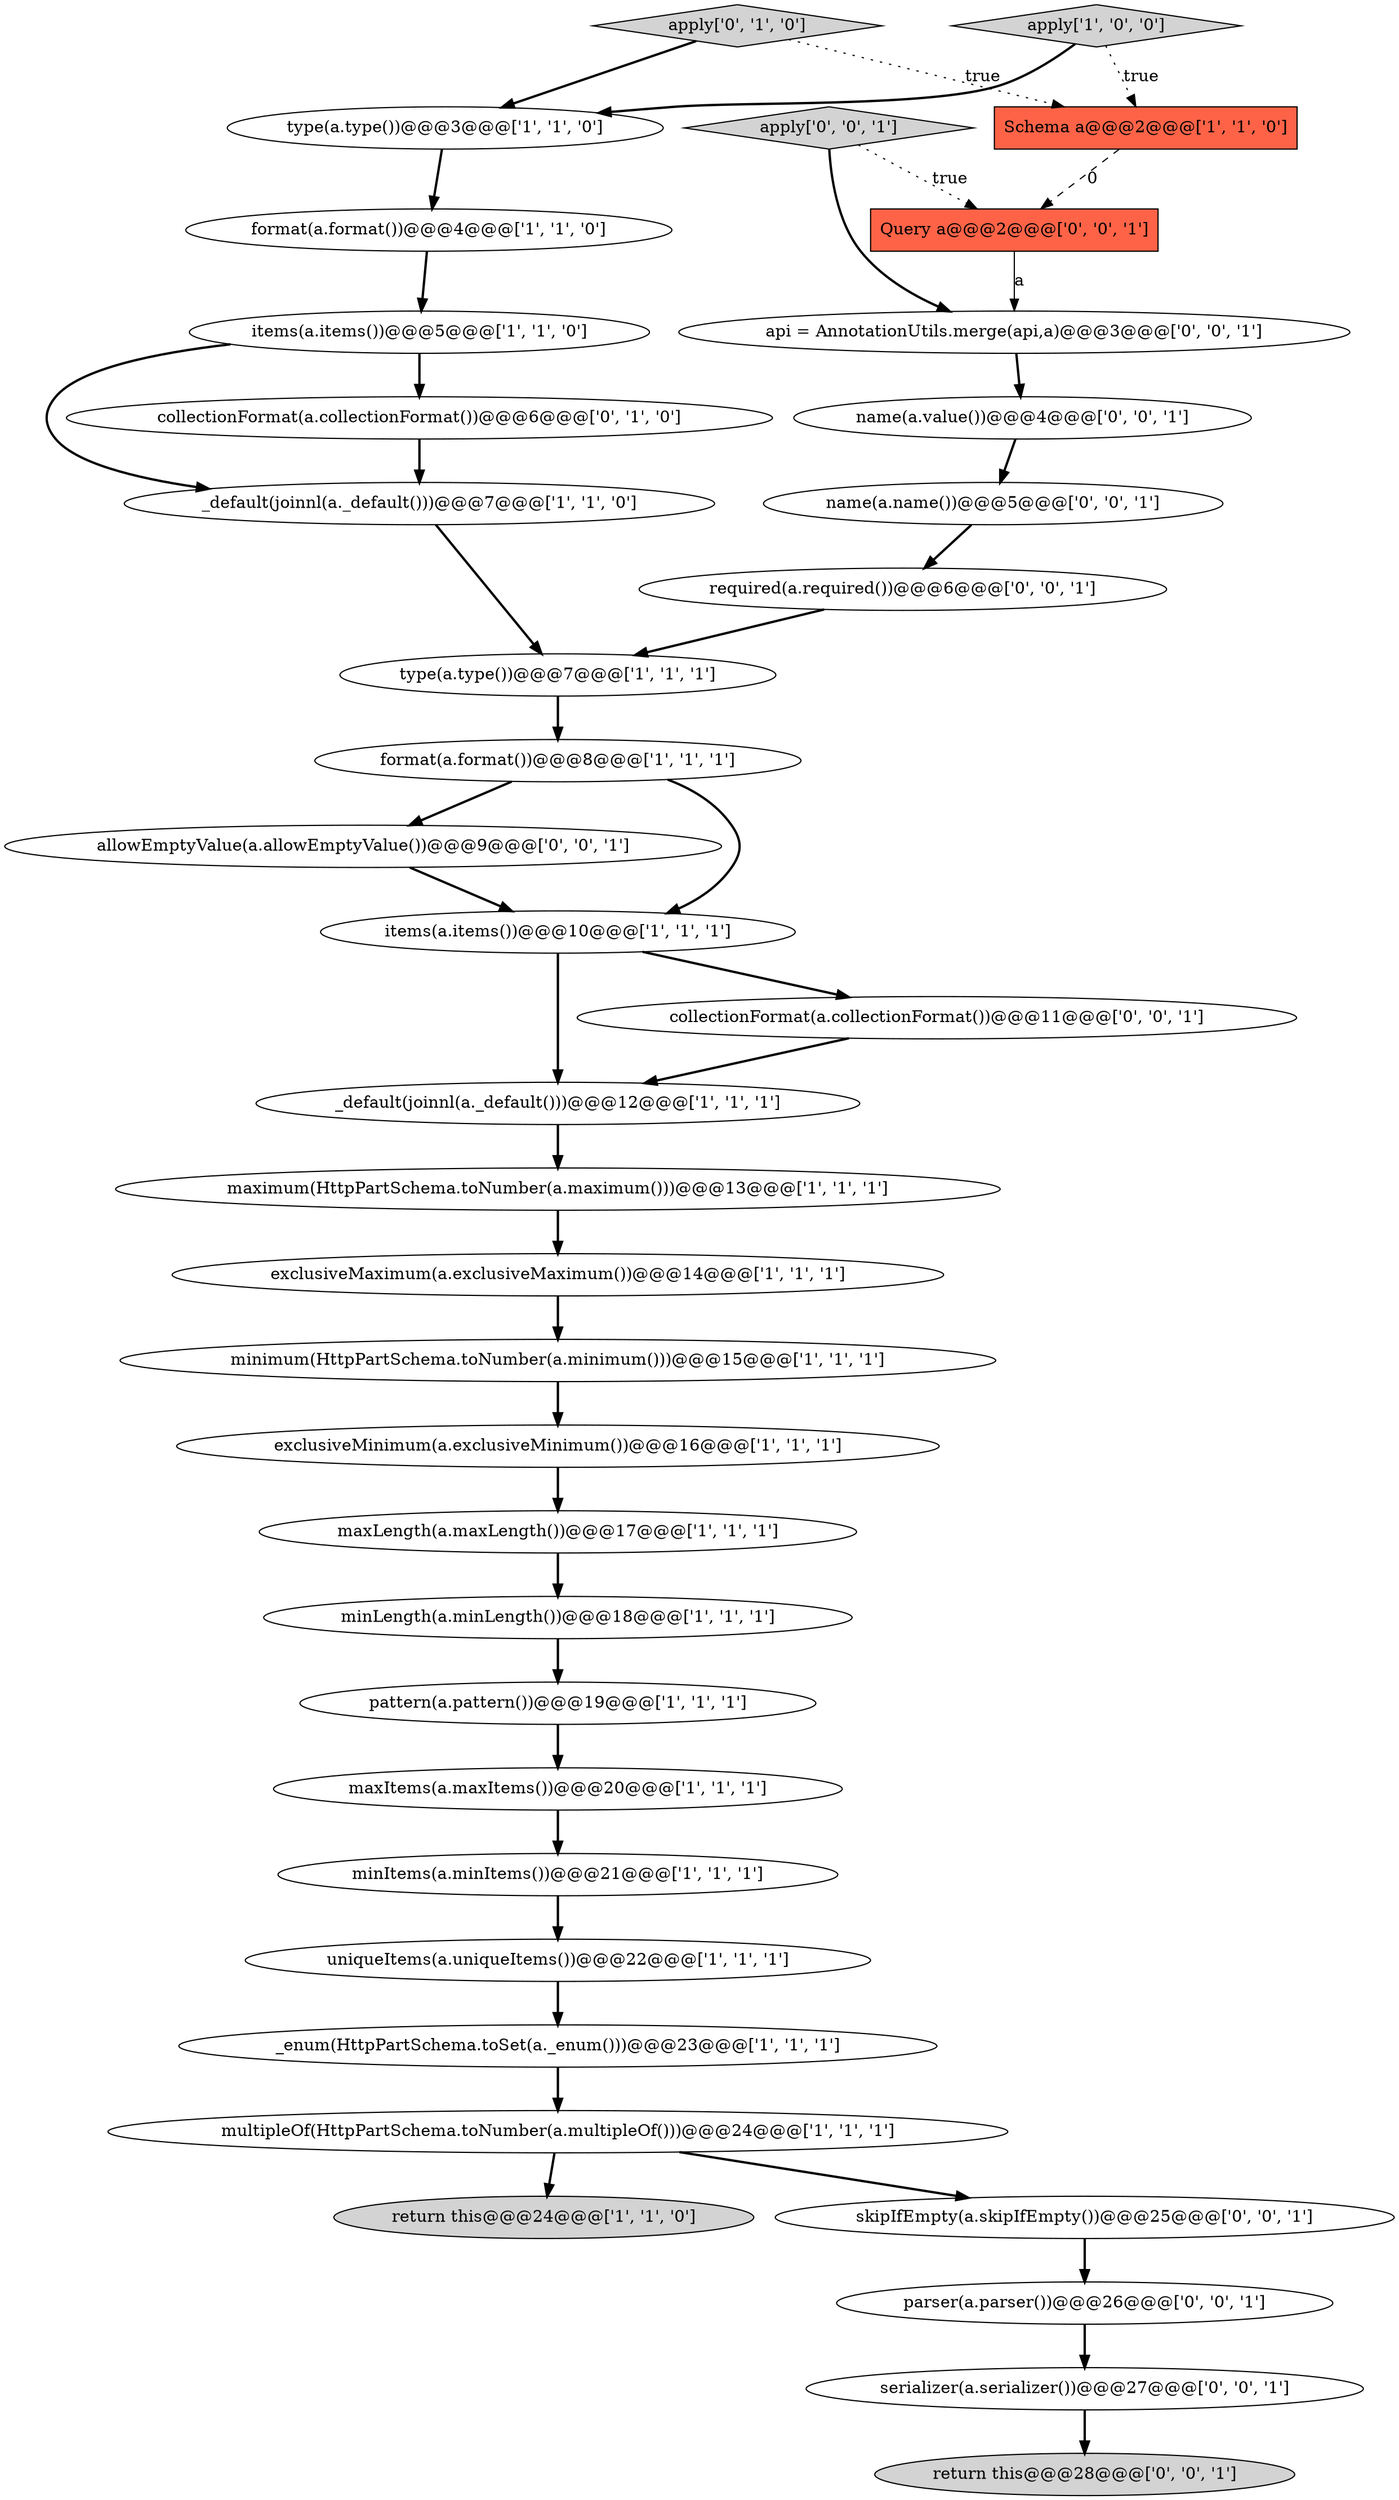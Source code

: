 digraph {
30 [style = filled, label = "name(a.value())@@@4@@@['0', '0', '1']", fillcolor = white, shape = ellipse image = "AAA0AAABBB3BBB"];
8 [style = filled, label = "exclusiveMaximum(a.exclusiveMaximum())@@@14@@@['1', '1', '1']", fillcolor = white, shape = ellipse image = "AAA0AAABBB1BBB"];
31 [style = filled, label = "allowEmptyValue(a.allowEmptyValue())@@@9@@@['0', '0', '1']", fillcolor = white, shape = ellipse image = "AAA0AAABBB3BBB"];
0 [style = filled, label = "items(a.items())@@@5@@@['1', '1', '0']", fillcolor = white, shape = ellipse image = "AAA0AAABBB1BBB"];
13 [style = filled, label = "_enum(HttpPartSchema.toSet(a._enum()))@@@23@@@['1', '1', '1']", fillcolor = white, shape = ellipse image = "AAA0AAABBB1BBB"];
14 [style = filled, label = "Schema a@@@2@@@['1', '1', '0']", fillcolor = tomato, shape = box image = "AAA0AAABBB1BBB"];
22 [style = filled, label = "return this@@@24@@@['1', '1', '0']", fillcolor = lightgray, shape = ellipse image = "AAA0AAABBB1BBB"];
24 [style = filled, label = "apply['0', '1', '0']", fillcolor = lightgray, shape = diamond image = "AAA0AAABBB2BBB"];
7 [style = filled, label = "uniqueItems(a.uniqueItems())@@@22@@@['1', '1', '1']", fillcolor = white, shape = ellipse image = "AAA0AAABBB1BBB"];
9 [style = filled, label = "items(a.items())@@@10@@@['1', '1', '1']", fillcolor = white, shape = ellipse image = "AAA0AAABBB1BBB"];
4 [style = filled, label = "format(a.format())@@@8@@@['1', '1', '1']", fillcolor = white, shape = ellipse image = "AAA0AAABBB1BBB"];
12 [style = filled, label = "_default(joinnl(a._default()))@@@7@@@['1', '1', '0']", fillcolor = white, shape = ellipse image = "AAA0AAABBB1BBB"];
5 [style = filled, label = "minLength(a.minLength())@@@18@@@['1', '1', '1']", fillcolor = white, shape = ellipse image = "AAA0AAABBB1BBB"];
17 [style = filled, label = "maximum(HttpPartSchema.toNumber(a.maximum()))@@@13@@@['1', '1', '1']", fillcolor = white, shape = ellipse image = "AAA0AAABBB1BBB"];
21 [style = filled, label = "maxLength(a.maxLength())@@@17@@@['1', '1', '1']", fillcolor = white, shape = ellipse image = "AAA0AAABBB1BBB"];
29 [style = filled, label = "api = AnnotationUtils.merge(api,a)@@@3@@@['0', '0', '1']", fillcolor = white, shape = ellipse image = "AAA0AAABBB3BBB"];
1 [style = filled, label = "type(a.type())@@@7@@@['1', '1', '1']", fillcolor = white, shape = ellipse image = "AAA0AAABBB1BBB"];
33 [style = filled, label = "required(a.required())@@@6@@@['0', '0', '1']", fillcolor = white, shape = ellipse image = "AAA0AAABBB3BBB"];
20 [style = filled, label = "apply['1', '0', '0']", fillcolor = lightgray, shape = diamond image = "AAA0AAABBB1BBB"];
19 [style = filled, label = "exclusiveMinimum(a.exclusiveMinimum())@@@16@@@['1', '1', '1']", fillcolor = white, shape = ellipse image = "AAA0AAABBB1BBB"];
6 [style = filled, label = "minItems(a.minItems())@@@21@@@['1', '1', '1']", fillcolor = white, shape = ellipse image = "AAA0AAABBB1BBB"];
3 [style = filled, label = "minimum(HttpPartSchema.toNumber(a.minimum()))@@@15@@@['1', '1', '1']", fillcolor = white, shape = ellipse image = "AAA0AAABBB1BBB"];
34 [style = filled, label = "return this@@@28@@@['0', '0', '1']", fillcolor = lightgray, shape = ellipse image = "AAA0AAABBB3BBB"];
28 [style = filled, label = "Query a@@@2@@@['0', '0', '1']", fillcolor = tomato, shape = box image = "AAA0AAABBB3BBB"];
35 [style = filled, label = "parser(a.parser())@@@26@@@['0', '0', '1']", fillcolor = white, shape = ellipse image = "AAA0AAABBB3BBB"];
16 [style = filled, label = "format(a.format())@@@4@@@['1', '1', '0']", fillcolor = white, shape = ellipse image = "AAA0AAABBB1BBB"];
32 [style = filled, label = "collectionFormat(a.collectionFormat())@@@11@@@['0', '0', '1']", fillcolor = white, shape = ellipse image = "AAA0AAABBB3BBB"];
25 [style = filled, label = "serializer(a.serializer())@@@27@@@['0', '0', '1']", fillcolor = white, shape = ellipse image = "AAA0AAABBB3BBB"];
26 [style = filled, label = "apply['0', '0', '1']", fillcolor = lightgray, shape = diamond image = "AAA0AAABBB3BBB"];
36 [style = filled, label = "skipIfEmpty(a.skipIfEmpty())@@@25@@@['0', '0', '1']", fillcolor = white, shape = ellipse image = "AAA0AAABBB3BBB"];
10 [style = filled, label = "maxItems(a.maxItems())@@@20@@@['1', '1', '1']", fillcolor = white, shape = ellipse image = "AAA0AAABBB1BBB"];
2 [style = filled, label = "_default(joinnl(a._default()))@@@12@@@['1', '1', '1']", fillcolor = white, shape = ellipse image = "AAA0AAABBB1BBB"];
18 [style = filled, label = "type(a.type())@@@3@@@['1', '1', '0']", fillcolor = white, shape = ellipse image = "AAA0AAABBB1BBB"];
23 [style = filled, label = "collectionFormat(a.collectionFormat())@@@6@@@['0', '1', '0']", fillcolor = white, shape = ellipse image = "AAA1AAABBB2BBB"];
11 [style = filled, label = "multipleOf(HttpPartSchema.toNumber(a.multipleOf()))@@@24@@@['1', '1', '1']", fillcolor = white, shape = ellipse image = "AAA0AAABBB1BBB"];
15 [style = filled, label = "pattern(a.pattern())@@@19@@@['1', '1', '1']", fillcolor = white, shape = ellipse image = "AAA0AAABBB1BBB"];
27 [style = filled, label = "name(a.name())@@@5@@@['0', '0', '1']", fillcolor = white, shape = ellipse image = "AAA0AAABBB3BBB"];
29->30 [style = bold, label=""];
11->22 [style = bold, label=""];
27->33 [style = bold, label=""];
26->28 [style = dotted, label="true"];
10->6 [style = bold, label=""];
24->18 [style = bold, label=""];
24->14 [style = dotted, label="true"];
31->9 [style = bold, label=""];
28->29 [style = solid, label="a"];
20->18 [style = bold, label=""];
25->34 [style = bold, label=""];
9->2 [style = bold, label=""];
16->0 [style = bold, label=""];
12->1 [style = bold, label=""];
8->3 [style = bold, label=""];
2->17 [style = bold, label=""];
0->23 [style = bold, label=""];
7->13 [style = bold, label=""];
30->27 [style = bold, label=""];
19->21 [style = bold, label=""];
13->11 [style = bold, label=""];
32->2 [style = bold, label=""];
0->12 [style = bold, label=""];
23->12 [style = bold, label=""];
4->9 [style = bold, label=""];
3->19 [style = bold, label=""];
21->5 [style = bold, label=""];
18->16 [style = bold, label=""];
1->4 [style = bold, label=""];
17->8 [style = bold, label=""];
11->36 [style = bold, label=""];
35->25 [style = bold, label=""];
4->31 [style = bold, label=""];
14->28 [style = dashed, label="0"];
9->32 [style = bold, label=""];
6->7 [style = bold, label=""];
15->10 [style = bold, label=""];
36->35 [style = bold, label=""];
26->29 [style = bold, label=""];
5->15 [style = bold, label=""];
20->14 [style = dotted, label="true"];
33->1 [style = bold, label=""];
}
